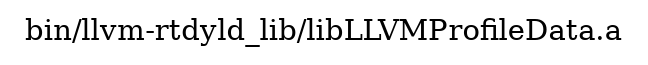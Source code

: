 digraph "bin/llvm-rtdyld_lib/libLLVMProfileData.a" {
	label="bin/llvm-rtdyld_lib/libLLVMProfileData.a";
	rankdir=LR;

}

